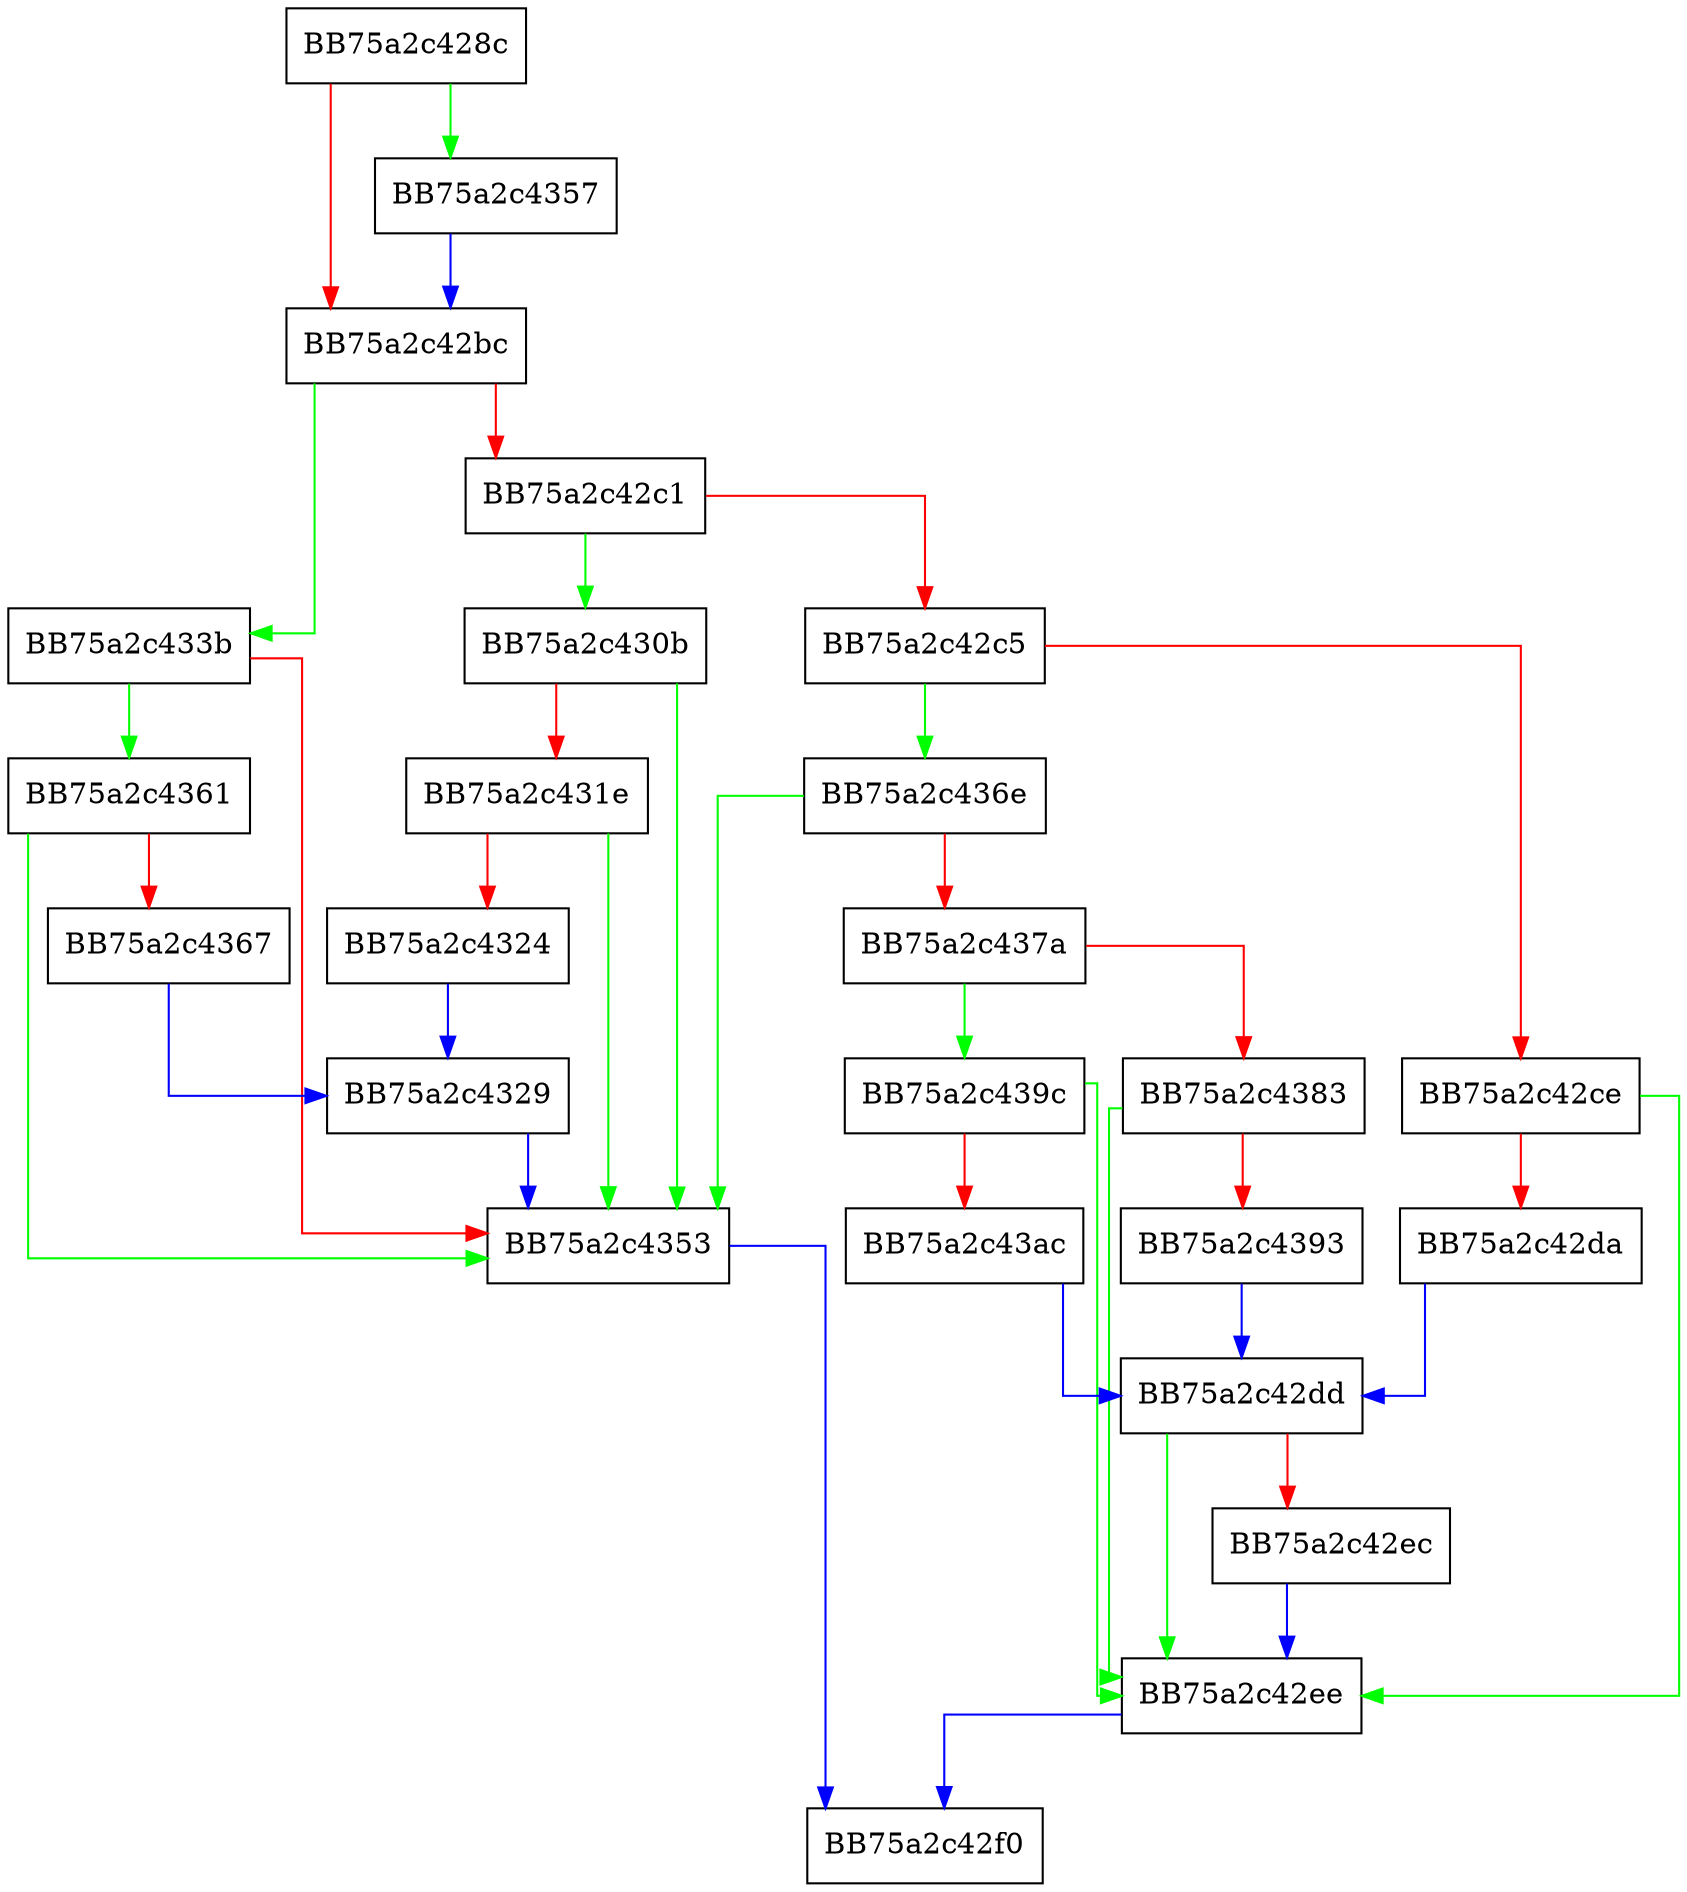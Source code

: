 digraph MPUnRegisterAttributeCallback {
  node [shape="box"];
  graph [splines=ortho];
  BB75a2c428c -> BB75a2c4357 [color="green"];
  BB75a2c428c -> BB75a2c42bc [color="red"];
  BB75a2c42bc -> BB75a2c433b [color="green"];
  BB75a2c42bc -> BB75a2c42c1 [color="red"];
  BB75a2c42c1 -> BB75a2c430b [color="green"];
  BB75a2c42c1 -> BB75a2c42c5 [color="red"];
  BB75a2c42c5 -> BB75a2c436e [color="green"];
  BB75a2c42c5 -> BB75a2c42ce [color="red"];
  BB75a2c42ce -> BB75a2c42ee [color="green"];
  BB75a2c42ce -> BB75a2c42da [color="red"];
  BB75a2c42da -> BB75a2c42dd [color="blue"];
  BB75a2c42dd -> BB75a2c42ee [color="green"];
  BB75a2c42dd -> BB75a2c42ec [color="red"];
  BB75a2c42ec -> BB75a2c42ee [color="blue"];
  BB75a2c42ee -> BB75a2c42f0 [color="blue"];
  BB75a2c430b -> BB75a2c4353 [color="green"];
  BB75a2c430b -> BB75a2c431e [color="red"];
  BB75a2c431e -> BB75a2c4353 [color="green"];
  BB75a2c431e -> BB75a2c4324 [color="red"];
  BB75a2c4324 -> BB75a2c4329 [color="blue"];
  BB75a2c4329 -> BB75a2c4353 [color="blue"];
  BB75a2c433b -> BB75a2c4361 [color="green"];
  BB75a2c433b -> BB75a2c4353 [color="red"];
  BB75a2c4353 -> BB75a2c42f0 [color="blue"];
  BB75a2c4357 -> BB75a2c42bc [color="blue"];
  BB75a2c4361 -> BB75a2c4353 [color="green"];
  BB75a2c4361 -> BB75a2c4367 [color="red"];
  BB75a2c4367 -> BB75a2c4329 [color="blue"];
  BB75a2c436e -> BB75a2c4353 [color="green"];
  BB75a2c436e -> BB75a2c437a [color="red"];
  BB75a2c437a -> BB75a2c439c [color="green"];
  BB75a2c437a -> BB75a2c4383 [color="red"];
  BB75a2c4383 -> BB75a2c42ee [color="green"];
  BB75a2c4383 -> BB75a2c4393 [color="red"];
  BB75a2c4393 -> BB75a2c42dd [color="blue"];
  BB75a2c439c -> BB75a2c42ee [color="green"];
  BB75a2c439c -> BB75a2c43ac [color="red"];
  BB75a2c43ac -> BB75a2c42dd [color="blue"];
}